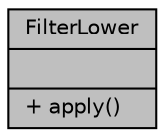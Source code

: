 digraph "FilterLower"
{
 // LATEX_PDF_SIZE
  edge [fontname="Helvetica",fontsize="10",labelfontname="Helvetica",labelfontsize="10"];
  node [fontname="Helvetica",fontsize="10",shape=record];
  Node1 [label="{FilterLower\n||+ apply()\l}",height=0.2,width=0.4,color="black", fillcolor="grey75", style="filled", fontcolor="black",tooltip="The implementation of the \"lower\" filter."];
}
